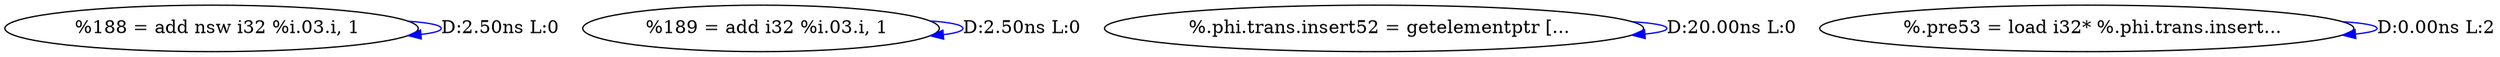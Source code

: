 digraph {
Node0x3e83960[label="  %188 = add nsw i32 %i.03.i, 1"];
Node0x3e83960 -> Node0x3e83960[label="D:2.50ns L:0",color=blue];
Node0x3e83a40[label="  %189 = add i32 %i.03.i, 1"];
Node0x3e83a40 -> Node0x3e83a40[label="D:2.50ns L:0",color=blue];
Node0x3e83b20[label="  %.phi.trans.insert52 = getelementptr [..."];
Node0x3e83b20 -> Node0x3e83b20[label="D:20.00ns L:0",color=blue];
Node0x3e83c40[label="  %.pre53 = load i32* %.phi.trans.insert..."];
Node0x3e83c40 -> Node0x3e83c40[label="D:0.00ns L:2",color=blue];
}
